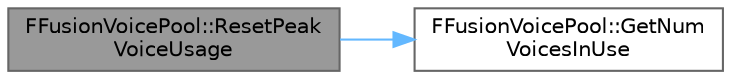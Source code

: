 digraph "FFusionVoicePool::ResetPeakVoiceUsage"
{
 // INTERACTIVE_SVG=YES
 // LATEX_PDF_SIZE
  bgcolor="transparent";
  edge [fontname=Helvetica,fontsize=10,labelfontname=Helvetica,labelfontsize=10];
  node [fontname=Helvetica,fontsize=10,shape=box,height=0.2,width=0.4];
  rankdir="LR";
  Node1 [id="Node000001",label="FFusionVoicePool::ResetPeak\lVoiceUsage",height=0.2,width=0.4,color="gray40", fillcolor="grey60", style="filled", fontcolor="black",tooltip=" "];
  Node1 -> Node2 [id="edge1_Node000001_Node000002",color="steelblue1",style="solid",tooltip=" "];
  Node2 [id="Node000002",label="FFusionVoicePool::GetNum\lVoicesInUse",height=0.2,width=0.4,color="grey40", fillcolor="white", style="filled",URL="$de/df3/classFFusionVoicePool.html#aec80269f7218d9d74ac6f083238511a9",tooltip=" "];
}

